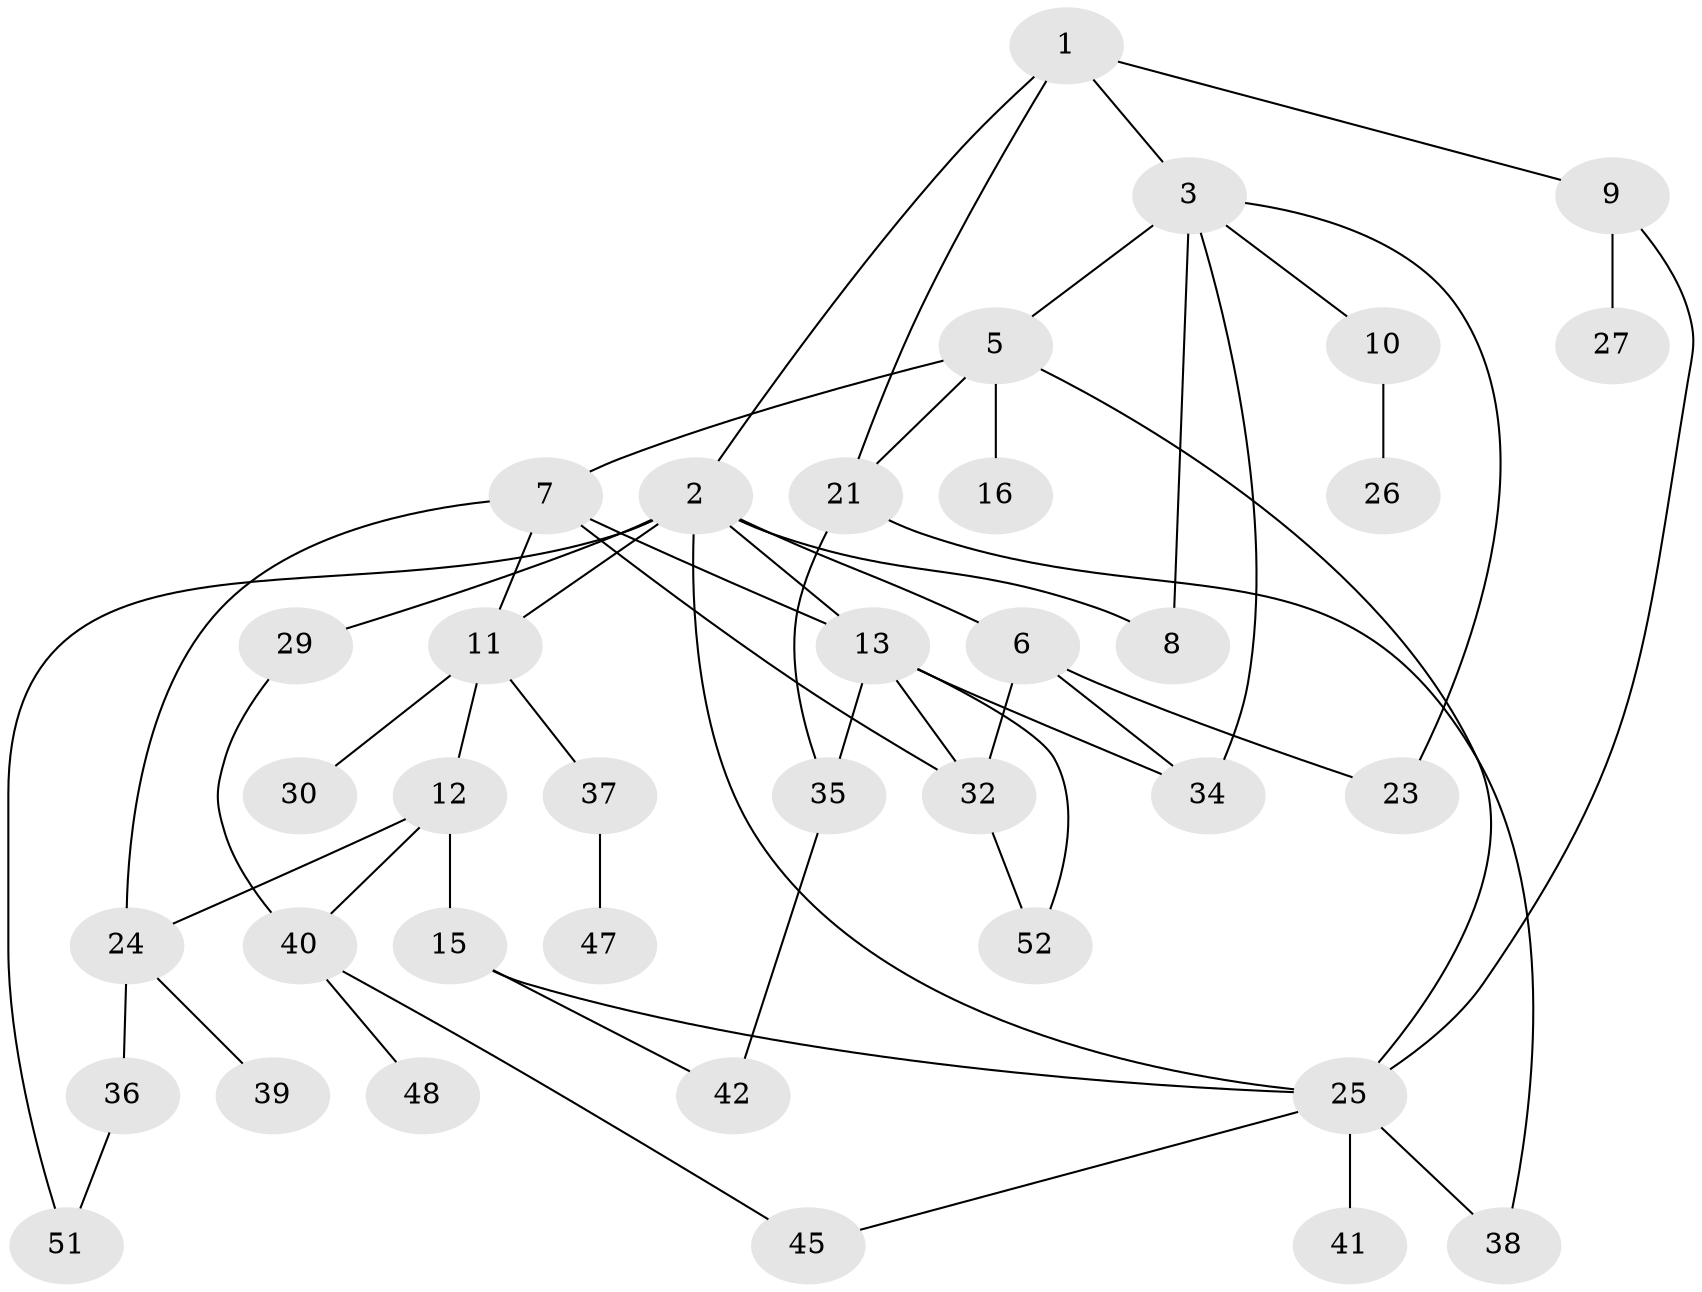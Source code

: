 // Generated by graph-tools (version 1.1) at 2025/23/03/03/25 07:23:33]
// undirected, 37 vertices, 56 edges
graph export_dot {
graph [start="1"]
  node [color=gray90,style=filled];
  1;
  2 [super="+4"];
  3 [super="+17"];
  5 [super="+14"];
  6;
  7 [super="+49"];
  8;
  9 [super="+54"];
  10 [super="+18"];
  11 [super="+20"];
  12 [super="+19"];
  13 [super="+33"];
  15 [super="+53"];
  16;
  21 [super="+22"];
  23 [super="+28"];
  24 [super="+46"];
  25 [super="+31"];
  26;
  27;
  29;
  30;
  32 [super="+43"];
  34;
  35 [super="+50"];
  36;
  37;
  38;
  39 [super="+44"];
  40;
  41;
  42;
  45;
  47;
  48;
  51;
  52;
  1 -- 2;
  1 -- 3;
  1 -- 9;
  1 -- 21;
  2 -- 6;
  2 -- 8;
  2 -- 51;
  2 -- 25;
  2 -- 29;
  2 -- 11;
  2 -- 13;
  3 -- 5;
  3 -- 10;
  3 -- 23;
  3 -- 8;
  3 -- 34;
  5 -- 7;
  5 -- 16;
  5 -- 25;
  5 -- 21;
  6 -- 23;
  6 -- 32;
  6 -- 34;
  7 -- 13;
  7 -- 24;
  7 -- 32;
  7 -- 11;
  9 -- 27;
  9 -- 25;
  10 -- 26;
  11 -- 12;
  11 -- 30;
  11 -- 37;
  12 -- 15 [weight=2];
  12 -- 40;
  12 -- 24;
  13 -- 35;
  13 -- 52;
  13 -- 34;
  13 -- 32;
  15 -- 42;
  15 -- 25;
  21 -- 35;
  21 -- 38;
  24 -- 36;
  24 -- 39;
  25 -- 41;
  25 -- 38;
  25 -- 45;
  29 -- 40;
  32 -- 52;
  35 -- 42;
  36 -- 51;
  37 -- 47;
  40 -- 48;
  40 -- 45;
}
